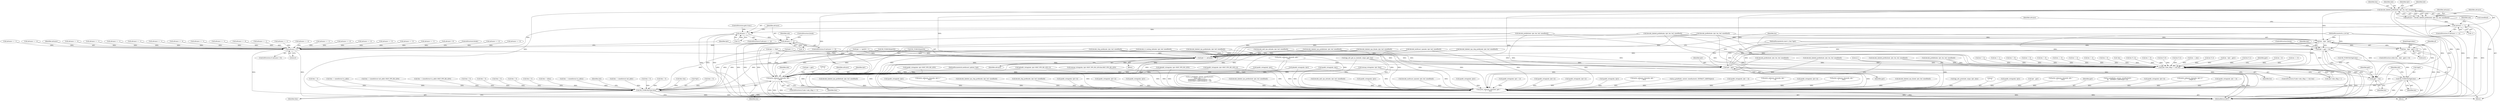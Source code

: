 digraph "0_tcpdump_50a44b6b8e4f7c127440dbd4239cf571945cc1e7@pointer" {
"1001224" [label="(Call,decode_labeled_prefix4(ndo, tptr, len, buf, sizeof(buf)))"];
"1001168" [label="(Call,len - (tptr - pptr))"];
"1001167" [label="(Call,len - (tptr - pptr) > 0)"];
"1001625" [label="(Call,tptr = pptr + len)"];
"1001636" [label="(Call,tptr += advance)"];
"1001170" [label="(Call,tptr - pptr)"];
"1001617" [label="(Call,print_unknown_data(ndo, tptr, \"\n\t    \", tlen))"];
"1001599" [label="(Call,ND_TCHECK2(*tptr,tlen))"];
"1002905" [label="(Call,print_unknown_data(ndo, pptr, \"\n\t    \", len))"];
"1001627" [label="(Call,pptr + len)"];
"1002893" [label="(Call,ndo->ndo_vflag > 1 && len)"];
"1002901" [label="(Call,ND_TCHECK2(*pptr,len))"];
"1001222" [label="(Call,advance = decode_labeled_prefix4(ndo, tptr, len, buf, sizeof(buf)))"];
"1001232" [label="(Call,advance == -1)"];
"1001242" [label="(Call,advance == -2)"];
"1001249" [label="(Call,advance == -3)"];
"1001632" [label="(Call,advance < 0)"];
"1001635" [label="(ControlStructure,break;)"];
"1001619" [label="(Identifier,tptr)"];
"1000939" [label="(Call,tlen = 0)"];
"1000914" [label="(Call,tlen -= (sizeof(struct in6_addr)+BGP_VPN_RD_LEN))"];
"1001223" [label="(Identifier,advance)"];
"1001257" [label="(Identifier,ndo)"];
"1000767" [label="(Call,ipaddr_string(ndo, tptr))"];
"1000180" [label="(Call,len % 2)"];
"1000142" [label="(Call,tptr = pptr)"];
"1002900" [label="(Block,)"];
"1001222" [label="(Call,advance = decode_labeled_prefix4(ndo, tptr, len, buf, sizeof(buf)))"];
"1001625" [label="(Call,tptr = pptr + len)"];
"1002903" [label="(Identifier,pptr)"];
"1000153" [label="(Call,len != 1)"];
"1001242" [label="(Call,advance == -2)"];
"1002796" [label="(Call,bgp_attr_print(ndo, atype, tptr, alen))"];
"1002908" [label="(Literal,\"\n\t    \")"];
"1002902" [label="(Call,*pptr)"];
"1001167" [label="(Call,len - (tptr - pptr) > 0)"];
"1000909" [label="(Call,ip6addr_string(ndo, tptr+BGP_VPN_RD_LEN))"];
"1000845" [label="(Call,tlen = 0)"];
"1002288" [label="(Call,ipaddr_string(ndo, tptr+2))"];
"1002540" [label="(Call,ipaddr_string(ndo, tptr))"];
"1000258" [label="(Call,as_printf(ndo, astostr, sizeof(astostr),\n\t\t\t\tas_size == 2 ?\n\t\t\t\tEXTRACT_16BITS(&tptr[2 + i]) :\n\t\t\t\tEXTRACT_32BITS(&tptr[2 + i])))"];
"1001790" [label="(Call,decode_labeled_vpn_prefix4(ndo, tptr, buf, sizeof(buf)))"];
"1001536" [label="(Call,decode_clnp_prefix(ndo, tptr, buf, sizeof(buf)))"];
"1002806" [label="(Call,len -= alen)"];
"1002030" [label="(Call,decode_mdt_vpn_nlri(ndo, tptr, buf, sizeof(buf)))"];
"1001623" [label="(Identifier,advance)"];
"1000471" [label="(Call,len % 4)"];
"1001694" [label="(Call,len - (tptr - pptr))"];
"1000331" [label="(Call,ipaddr_string(ndo, tptr))"];
"1001153" [label="(Call,tptr += tptr[0] + 1)"];
"1000861" [label="(Call,ip6addr_string(ndo, tptr))"];
"1001521" [label="(Call,advance == -2)"];
"1001511" [label="(Call,advance == -1)"];
"1001621" [label="(Identifier,tlen)"];
"1001141" [label="(Call,ND_TCHECK(tptr[0]))"];
"1000145" [label="(Call,tlen=len)"];
"1001600" [label="(Call,*tptr)"];
"1002870" [label="(Call,ND_TCHECK2(*pptr,len))"];
"1001367" [label="(Call,advance == -1)"];
"1001192" [label="(Call,advance == -1)"];
"1002062" [label="(Call,decode_multicast_vpn(ndo, tptr, buf, sizeof(buf)))"];
"1000567" [label="(Call,ipaddr_string(ndo, tptr))"];
"1000751" [label="(Call,tlen = 0)"];
"1001271" [label="(Call,advance == -1)"];
"1001224" [label="(Call,decode_labeled_prefix4(ndo, tptr, len, buf, sizeof(buf)))"];
"1001111" [label="(Call,tptr += tlen)"];
"1001617" [label="(Call,print_unknown_data(ndo, tptr, \"\n\t    \", tlen))"];
"1001618" [label="(Identifier,ndo)"];
"1001018" [label="(Call,isonsap_string(ndo, tptr+BGP_VPN_RD_LEN,tlen-BGP_VPN_RD_LEN))"];
"1001392" [label="(Call,decode_prefix6(ndo, tptr, len, buf, sizeof(buf)))"];
"1001638" [label="(Identifier,advance)"];
"1001227" [label="(Identifier,len)"];
"1002669" [label="(Call,len -=4)"];
"1001504" [label="(Call,decode_labeled_vpn_l2(ndo, tptr, buf, sizeof(buf)))"];
"1001231" [label="(ControlStructure,if (advance == -1))"];
"1001629" [label="(Identifier,len)"];
"1001114" [label="(Call,ND_TCHECK(tptr[0]))"];
"1001620" [label="(Literal,\"\n\t    \")"];
"1001253" [label="(ControlStructure,break;)"];
"1000391" [label="(Call,len == 6)"];
"1000770" [label="(Call,tlen -= sizeof(struct in_addr))"];
"1001123" [label="(Call,tptr++)"];
"1000955" [label="(Call,ipaddr_string(ndo, tptr))"];
"1001246" [label="(ControlStructure,goto trunc;)"];
"1000408" [label="(Call,ipaddr_string(ndo, tptr + 2))"];
"1001296" [label="(Call,decode_rt_routing_info(ndo, tptr, buf, sizeof(buf)))"];
"1002302" [label="(Call,ipaddr_string(ndo, tptr+2))"];
"1000820" [label="(Call,tlen -= (sizeof(struct in_addr)+BGP_VPN_RD_LEN))"];
"1001249" [label="(Call,advance == -3)"];
"1000312" [label="(Call,len != 4)"];
"1002223" [label="(Call,ipaddr_string(ndo, tptr+2))"];
"1000129" [label="(MethodParameterIn,u_int len)"];
"1001234" [label="(Call,-1)"];
"1001251" [label="(Call,-3)"];
"1001630" [label="(ControlStructure,break;)"];
"1001553" [label="(Call,advance == -2)"];
"1001225" [label="(Identifier,ndo)"];
"1001226" [label="(Identifier,tptr)"];
"1002906" [label="(Identifier,ndo)"];
"1001631" [label="(ControlStructure,if (advance < 0))"];
"1001627" [label="(Call,pptr + len)"];
"1001822" [label="(Call,decode_prefix6(ndo, tptr, len, buf, sizeof(buf)))"];
"1002905" [label="(Call,print_unknown_data(ndo, pptr, \"\n\t    \", len))"];
"1001479" [label="(Call,advance == -1)"];
"1002520" [label="(Call,ipaddr_string(ndo, tptr))"];
"1001264" [label="(Call,decode_labeled_vpn_prefix4(ndo, tptr, buf, sizeof(buf)))"];
"1001360" [label="(Call,decode_mdt_vpn_nlri(ndo, tptr, buf, sizeof(buf)))"];
"1000999" [label="(Call,tlen = 0)"];
"1002899" [label="(Identifier,len)"];
"1001092" [label="(Call,print_unknown_data(ndo, tptr, \"\n\t    \", tlen))"];
"1002893" [label="(Call,ndo->ndo_vflag > 1 && len)"];
"1001543" [label="(Call,advance == -1)"];
"1000984" [label="(Call,tlen = 0)"];
"1001710" [label="(Call,decode_prefix4(ndo, tptr, len, buf, sizeof(buf)))"];
"1000376" [label="(Call,len != 8)"];
"1002659" [label="(Call,as_printf(ndo, astostr, sizeof(astostr), EXTRACT_32BITS(tptr)))"];
"1000128" [label="(MethodParameterIn,const u_char *pptr)"];
"1001068" [label="(Call,tlen = 0)"];
"1000126" [label="(MethodParameterIn,netdissect_options *ndo)"];
"1000463" [label="(Call,ipaddr_string(ndo, tptr + 4))"];
"1001228" [label="(Identifier,buf)"];
"1001585" [label="(Call,advance == -2)"];
"1001400" [label="(Call,advance == -1)"];
"1001636" [label="(Call,tptr += advance)"];
"1001238" [label="(Identifier,ndo)"];
"1001171" [label="(Identifier,tptr)"];
"1002382" [label="(Call,print_unknown_data(ndo, tptr, \"\n\t      \", 8))"];
"1001250" [label="(Identifier,advance)"];
"1002465" [label="(Call,ipaddr_string(ndo, tptr+4))"];
"1001244" [label="(Call,-2)"];
"1000682" [label="(Call,print_unknown_data(ndo, tptr, \"\n\t    \", tlen))"];
"1001862" [label="(Call,decode_labeled_prefix6(ndo, tptr, len, buf, sizeof(buf)))"];
"1002911" [label="(Literal,1)"];
"1001169" [label="(Identifier,len)"];
"1002901" [label="(Call,ND_TCHECK2(*pptr,len))"];
"1000362" [label="(Call,len != 0)"];
"1001472" [label="(Call,decode_labeled_vpn_prefix6(ndo, tptr, buf, sizeof(buf)))"];
"1001440" [label="(Call,advance == -1)"];
"1000373" [label="(Call,len != 6)"];
"1001233" [label="(Identifier,advance)"];
"1001174" [label="(Block,)"];
"1001038" [label="(Call,ipaddr_string(ndo, tptr+BGP_VPN_RD_LEN+4))"];
"1001173" [label="(Literal,0)"];
"1001281" [label="(Call,advance == -2)"];
"1002886" [label="(Call,print_unknown_data(ndo, pptr, \"\n\t    \", len))"];
"1001166" [label="(ControlStructure,while (len - (tptr - pptr) > 0))"];
"1001934" [label="(Call,decode_labeled_vpn_l2(ndo, tptr, buf, sizeof(buf)))"];
"1000793" [label="(Call,tlen = 0)"];
"1000977" [label="(Call,isonsap_string(ndo, tptr, tlen))"];
"1001575" [label="(Call,advance == -1)"];
"1000598" [label="(Call,ipaddr_string(ndo, tptr))"];
"1001313" [label="(Call,advance == -2)"];
"1001345" [label="(Call,advance == -2)"];
"1001172" [label="(Identifier,pptr)"];
"1001229" [label="(Call,sizeof(buf))"];
"1001696" [label="(Call,tptr - pptr)"];
"1002556" [label="(Call,print_unknown_data(ndo, tptr, \"\n\t      \", tlen))"];
"1002907" [label="(Identifier,pptr)"];
"1001457" [label="(Call,advance == -3)"];
"1002241" [label="(Call,as_printf(ndo, astostr, sizeof(astostr),\n\t\t\t    EXTRACT_32BITS(tptr+2)))"];
"1001209" [label="(Call,advance == -3)"];
"1000718" [label="(Call,tlen > 0)"];
"1002813" [label="(Call,len == 0)"];
"1001602" [label="(Identifier,tlen)"];
"1002915" [label="(MethodReturn,RET)"];
"1001639" [label="(JumpTarget,done:)"];
"1002486" [label="(Call,ipaddr_string(ndo, tptr+4))"];
"1001328" [label="(Call,decode_multicast_vpn(ndo, tptr, buf, sizeof(buf)))"];
"1001628" [label="(Identifier,pptr)"];
"1001599" [label="(Call,ND_TCHECK2(*tptr,tlen))"];
"1000548" [label="(Call,len != 4)"];
"1001303" [label="(Call,advance == -1)"];
"1000701" [label="(Call,tlen = nhlen)"];
"1000338" [label="(Call,len != 4)"];
"1002627" [label="(Call,print_unknown_data(ndo, tptr+3,\"\n\t      \", length-3))"];
"1000815" [label="(Call,ipaddr_string(ndo, tptr+BGP_VPN_RD_LEN))"];
"1002830" [label="(Call,len > 0)"];
"1000428" [label="(Call,ipaddr_string(ndo, tptr + 4))"];
"1000190" [label="(Call,!len)"];
"1001241" [label="(ControlStructure,if (advance == -2))"];
"1001902" [label="(Call,decode_labeled_vpn_prefix6(ndo, tptr, buf, sizeof(buf)))"];
"1001178" [label="(Identifier,af)"];
"1001750" [label="(Call,decode_labeled_prefix4(ndo, tptr, len, buf, sizeof(buf)))"];
"1001622" [label="(Call,advance = 0)"];
"1002904" [label="(Identifier,len)"];
"1002816" [label="(Call,len % 12)"];
"1000200" [label="(Call,bgp_attr_get_as_size(ndo, atype, pptr, len))"];
"1001637" [label="(Identifier,tptr)"];
"1002503" [label="(Call,ipaddr_string(ndo, tptr))"];
"1000436" [label="(Call,len != 8)"];
"1002140" [label="(Call,len % 8)"];
"1001170" [label="(Call,tptr - pptr)"];
"1001058" [label="(Call,ip6addr_string(ndo, tptr+BGP_VPN_RD_LEN+3))"];
"1001232" [label="(Call,advance == -1)"];
"1000958" [label="(Call,tlen -= (sizeof(struct in_addr)))"];
"1001605" [label="(Identifier,ndo)"];
"1001489" [label="(Call,advance == -2)"];
"1001568" [label="(Call,decode_labeled_vpn_clnp_prefix(ndo, tptr, buf, sizeof(buf)))"];
"1002113" [label="(Call,print_unknown_data(ndo, tptr-3, \"\n\t    \", tlen))"];
"1001417" [label="(Call,advance == -3)"];
"1002909" [label="(Identifier,len)"];
"1000864" [label="(Call,tlen -= sizeof(struct in6_addr))"];
"1001611" [label="(ControlStructure,if (ndo->ndo_vflag <= 1))"];
"1001634" [label="(Literal,0)"];
"1000573" [label="(Call,len % 4)"];
"1001998" [label="(Call,decode_labeled_vpn_clnp_prefix(ndo, tptr, buf, sizeof(buf)))"];
"1001168" [label="(Call,len - (tptr - pptr))"];
"1001335" [label="(Call,advance == -1)"];
"1001377" [label="(Call,advance == -2)"];
"1001432" [label="(Call,decode_labeled_prefix6(ndo, tptr, len, buf, sizeof(buf)))"];
"1001966" [label="(Call,decode_clnp_prefix(ndo, tptr, buf, sizeof(buf)))"];
"1002207" [label="(Call,ipaddr_string(ndo, tptr+4))"];
"1001626" [label="(Identifier,tptr)"];
"1001243" [label="(Identifier,advance)"];
"1001184" [label="(Call,decode_prefix4(ndo, tptr, len, buf, sizeof(buf)))"];
"1001633" [label="(Identifier,advance)"];
"1001248" [label="(ControlStructure,if (advance == -3))"];
"1001632" [label="(Call,advance < 0)"];
"1002892" [label="(ControlStructure,if (ndo->ndo_vflag > 1 && len))"];
"1000887" [label="(Call,tlen = 0)"];
"1002894" [label="(Call,ndo->ndo_vflag > 1)"];
"1001181" [label="(Block,)"];
"1001224" -> "1001222"  [label="AST: "];
"1001224" -> "1001229"  [label="CFG: "];
"1001225" -> "1001224"  [label="AST: "];
"1001226" -> "1001224"  [label="AST: "];
"1001227" -> "1001224"  [label="AST: "];
"1001228" -> "1001224"  [label="AST: "];
"1001229" -> "1001224"  [label="AST: "];
"1001222" -> "1001224"  [label="CFG: "];
"1001224" -> "1002915"  [label="DDG: "];
"1001224" -> "1002915"  [label="DDG: "];
"1001224" -> "1002915"  [label="DDG: "];
"1001224" -> "1002915"  [label="DDG: "];
"1001224" -> "1001168"  [label="DDG: "];
"1001224" -> "1001222"  [label="DDG: "];
"1001224" -> "1001222"  [label="DDG: "];
"1001224" -> "1001222"  [label="DDG: "];
"1001224" -> "1001222"  [label="DDG: "];
"1001224" -> "1001617"  [label="DDG: "];
"1001224" -> "1001636"  [label="DDG: "];
"1001224" -> "1002893"  [label="DDG: "];
"1001224" -> "1002905"  [label="DDG: "];
"1001168" -> "1001167"  [label="AST: "];
"1001168" -> "1001170"  [label="CFG: "];
"1001169" -> "1001168"  [label="AST: "];
"1001170" -> "1001168"  [label="AST: "];
"1001173" -> "1001168"  [label="CFG: "];
"1001168" -> "1002915"  [label="DDG: "];
"1001168" -> "1001167"  [label="DDG: "];
"1001168" -> "1001167"  [label="DDG: "];
"1001432" -> "1001168"  [label="DDG: "];
"1001392" -> "1001168"  [label="DDG: "];
"1001184" -> "1001168"  [label="DDG: "];
"1000129" -> "1001168"  [label="DDG: "];
"1001170" -> "1001168"  [label="DDG: "];
"1001170" -> "1001168"  [label="DDG: "];
"1001168" -> "1001625"  [label="DDG: "];
"1001168" -> "1001627"  [label="DDG: "];
"1001168" -> "1002893"  [label="DDG: "];
"1001167" -> "1001166"  [label="AST: "];
"1001167" -> "1001173"  [label="CFG: "];
"1001173" -> "1001167"  [label="AST: "];
"1001178" -> "1001167"  [label="CFG: "];
"1001639" -> "1001167"  [label="CFG: "];
"1001167" -> "1002915"  [label="DDG: "];
"1001167" -> "1002915"  [label="DDG: "];
"1001625" -> "1001181"  [label="AST: "];
"1001625" -> "1001627"  [label="CFG: "];
"1001626" -> "1001625"  [label="AST: "];
"1001627" -> "1001625"  [label="AST: "];
"1001630" -> "1001625"  [label="CFG: "];
"1001625" -> "1002915"  [label="DDG: "];
"1001625" -> "1002915"  [label="DDG: "];
"1001170" -> "1001625"  [label="DDG: "];
"1000128" -> "1001625"  [label="DDG: "];
"1000129" -> "1001625"  [label="DDG: "];
"1001625" -> "1001636"  [label="DDG: "];
"1001636" -> "1001174"  [label="AST: "];
"1001636" -> "1001638"  [label="CFG: "];
"1001637" -> "1001636"  [label="AST: "];
"1001638" -> "1001636"  [label="AST: "];
"1001169" -> "1001636"  [label="CFG: "];
"1001636" -> "1002915"  [label="DDG: "];
"1001636" -> "1001170"  [label="DDG: "];
"1001632" -> "1001636"  [label="DDG: "];
"1001328" -> "1001636"  [label="DDG: "];
"1001472" -> "1001636"  [label="DDG: "];
"1001504" -> "1001636"  [label="DDG: "];
"1001536" -> "1001636"  [label="DDG: "];
"1001392" -> "1001636"  [label="DDG: "];
"1001568" -> "1001636"  [label="DDG: "];
"1001360" -> "1001636"  [label="DDG: "];
"1001184" -> "1001636"  [label="DDG: "];
"1001264" -> "1001636"  [label="DDG: "];
"1001432" -> "1001636"  [label="DDG: "];
"1001296" -> "1001636"  [label="DDG: "];
"1001123" -> "1001636"  [label="DDG: "];
"1001153" -> "1001636"  [label="DDG: "];
"1001141" -> "1001636"  [label="DDG: "];
"1001114" -> "1001636"  [label="DDG: "];
"1001111" -> "1001636"  [label="DDG: "];
"1001170" -> "1001172"  [label="CFG: "];
"1001171" -> "1001170"  [label="AST: "];
"1001172" -> "1001170"  [label="AST: "];
"1001170" -> "1002915"  [label="DDG: "];
"1001170" -> "1002915"  [label="DDG: "];
"1001123" -> "1001170"  [label="DDG: "];
"1001153" -> "1001170"  [label="DDG: "];
"1001141" -> "1001170"  [label="DDG: "];
"1001114" -> "1001170"  [label="DDG: "];
"1001111" -> "1001170"  [label="DDG: "];
"1000128" -> "1001170"  [label="DDG: "];
"1001170" -> "1001617"  [label="DDG: "];
"1001170" -> "1001627"  [label="DDG: "];
"1001170" -> "1002905"  [label="DDG: "];
"1001617" -> "1001611"  [label="AST: "];
"1001617" -> "1001621"  [label="CFG: "];
"1001618" -> "1001617"  [label="AST: "];
"1001619" -> "1001617"  [label="AST: "];
"1001620" -> "1001617"  [label="AST: "];
"1001621" -> "1001617"  [label="AST: "];
"1001623" -> "1001617"  [label="CFG: "];
"1001617" -> "1002915"  [label="DDG: "];
"1001617" -> "1002915"  [label="DDG: "];
"1001617" -> "1002915"  [label="DDG: "];
"1001617" -> "1001599"  [label="DDG: "];
"1001264" -> "1001617"  [label="DDG: "];
"1000815" -> "1001617"  [label="DDG: "];
"1001432" -> "1001617"  [label="DDG: "];
"1001472" -> "1001617"  [label="DDG: "];
"1001536" -> "1001617"  [label="DDG: "];
"1001018" -> "1001617"  [label="DDG: "];
"1000909" -> "1001617"  [label="DDG: "];
"1001504" -> "1001617"  [label="DDG: "];
"1001360" -> "1001617"  [label="DDG: "];
"1001058" -> "1001617"  [label="DDG: "];
"1000977" -> "1001617"  [label="DDG: "];
"1001392" -> "1001617"  [label="DDG: "];
"1001184" -> "1001617"  [label="DDG: "];
"1001328" -> "1001617"  [label="DDG: "];
"1001568" -> "1001617"  [label="DDG: "];
"1001296" -> "1001617"  [label="DDG: "];
"1000861" -> "1001617"  [label="DDG: "];
"1000955" -> "1001617"  [label="DDG: "];
"1000767" -> "1001617"  [label="DDG: "];
"1001038" -> "1001617"  [label="DDG: "];
"1000126" -> "1001617"  [label="DDG: "];
"1000142" -> "1001617"  [label="DDG: "];
"1001123" -> "1001617"  [label="DDG: "];
"1001153" -> "1001617"  [label="DDG: "];
"1001141" -> "1001617"  [label="DDG: "];
"1001114" -> "1001617"  [label="DDG: "];
"1001111" -> "1001617"  [label="DDG: "];
"1001599" -> "1001617"  [label="DDG: "];
"1001617" -> "1002905"  [label="DDG: "];
"1001599" -> "1001181"  [label="AST: "];
"1001599" -> "1001602"  [label="CFG: "];
"1001600" -> "1001599"  [label="AST: "];
"1001602" -> "1001599"  [label="AST: "];
"1001605" -> "1001599"  [label="CFG: "];
"1001599" -> "1002915"  [label="DDG: "];
"1001599" -> "1002915"  [label="DDG: "];
"1001599" -> "1002915"  [label="DDG: "];
"1001123" -> "1001599"  [label="DDG: "];
"1001153" -> "1001599"  [label="DDG: "];
"1001141" -> "1001599"  [label="DDG: "];
"1001114" -> "1001599"  [label="DDG: "];
"1001111" -> "1001599"  [label="DDG: "];
"1000145" -> "1001599"  [label="DDG: "];
"1000864" -> "1001599"  [label="DDG: "];
"1000939" -> "1001599"  [label="DDG: "];
"1000845" -> "1001599"  [label="DDG: "];
"1000793" -> "1001599"  [label="DDG: "];
"1000701" -> "1001599"  [label="DDG: "];
"1000751" -> "1001599"  [label="DDG: "];
"1000887" -> "1001599"  [label="DDG: "];
"1000984" -> "1001599"  [label="DDG: "];
"1000820" -> "1001599"  [label="DDG: "];
"1001068" -> "1001599"  [label="DDG: "];
"1000718" -> "1001599"  [label="DDG: "];
"1000914" -> "1001599"  [label="DDG: "];
"1000958" -> "1001599"  [label="DDG: "];
"1000770" -> "1001599"  [label="DDG: "];
"1000999" -> "1001599"  [label="DDG: "];
"1002905" -> "1002900"  [label="AST: "];
"1002905" -> "1002909"  [label="CFG: "];
"1002906" -> "1002905"  [label="AST: "];
"1002907" -> "1002905"  [label="AST: "];
"1002908" -> "1002905"  [label="AST: "];
"1002909" -> "1002905"  [label="AST: "];
"1002911" -> "1002905"  [label="CFG: "];
"1002905" -> "1002915"  [label="DDG: "];
"1002905" -> "1002915"  [label="DDG: "];
"1002905" -> "1002915"  [label="DDG: "];
"1002905" -> "1002915"  [label="DDG: "];
"1000598" -> "1002905"  [label="DDG: "];
"1000331" -> "1002905"  [label="DDG: "];
"1001018" -> "1002905"  [label="DDG: "];
"1001092" -> "1002905"  [label="DDG: "];
"1000977" -> "1002905"  [label="DDG: "];
"1002886" -> "1002905"  [label="DDG: "];
"1002886" -> "1002905"  [label="DDG: "];
"1001264" -> "1002905"  [label="DDG: "];
"1000258" -> "1002905"  [label="DDG: "];
"1002113" -> "1002905"  [label="DDG: "];
"1002223" -> "1002905"  [label="DDG: "];
"1000815" -> "1002905"  [label="DDG: "];
"1002540" -> "1002905"  [label="DDG: "];
"1001432" -> "1002905"  [label="DDG: "];
"1000200" -> "1002905"  [label="DDG: "];
"1000200" -> "1002905"  [label="DDG: "];
"1001862" -> "1002905"  [label="DDG: "];
"1001392" -> "1002905"  [label="DDG: "];
"1002486" -> "1002905"  [label="DDG: "];
"1001184" -> "1002905"  [label="DDG: "];
"1000567" -> "1002905"  [label="DDG: "];
"1001328" -> "1002905"  [label="DDG: "];
"1000408" -> "1002905"  [label="DDG: "];
"1002241" -> "1002905"  [label="DDG: "];
"1001568" -> "1002905"  [label="DDG: "];
"1000682" -> "1002905"  [label="DDG: "];
"1002465" -> "1002905"  [label="DDG: "];
"1001822" -> "1002905"  [label="DDG: "];
"1001750" -> "1002905"  [label="DDG: "];
"1002627" -> "1002905"  [label="DDG: "];
"1002030" -> "1002905"  [label="DDG: "];
"1001472" -> "1002905"  [label="DDG: "];
"1002382" -> "1002905"  [label="DDG: "];
"1001536" -> "1002905"  [label="DDG: "];
"1002796" -> "1002905"  [label="DDG: "];
"1001934" -> "1002905"  [label="DDG: "];
"1002207" -> "1002905"  [label="DDG: "];
"1001998" -> "1002905"  [label="DDG: "];
"1002062" -> "1002905"  [label="DDG: "];
"1000909" -> "1002905"  [label="DDG: "];
"1000463" -> "1002905"  [label="DDG: "];
"1001504" -> "1002905"  [label="DDG: "];
"1001710" -> "1002905"  [label="DDG: "];
"1001790" -> "1002905"  [label="DDG: "];
"1002288" -> "1002905"  [label="DDG: "];
"1001360" -> "1002905"  [label="DDG: "];
"1001966" -> "1002905"  [label="DDG: "];
"1001902" -> "1002905"  [label="DDG: "];
"1002302" -> "1002905"  [label="DDG: "];
"1001058" -> "1002905"  [label="DDG: "];
"1001296" -> "1002905"  [label="DDG: "];
"1000861" -> "1002905"  [label="DDG: "];
"1000955" -> "1002905"  [label="DDG: "];
"1002520" -> "1002905"  [label="DDG: "];
"1000428" -> "1002905"  [label="DDG: "];
"1000767" -> "1002905"  [label="DDG: "];
"1001038" -> "1002905"  [label="DDG: "];
"1002556" -> "1002905"  [label="DDG: "];
"1002659" -> "1002905"  [label="DDG: "];
"1002503" -> "1002905"  [label="DDG: "];
"1000126" -> "1002905"  [label="DDG: "];
"1001696" -> "1002905"  [label="DDG: "];
"1000128" -> "1002905"  [label="DDG: "];
"1002901" -> "1002905"  [label="DDG: "];
"1000129" -> "1002905"  [label="DDG: "];
"1001627" -> "1001629"  [label="CFG: "];
"1001628" -> "1001627"  [label="AST: "];
"1001629" -> "1001627"  [label="AST: "];
"1001627" -> "1002915"  [label="DDG: "];
"1000128" -> "1001627"  [label="DDG: "];
"1000129" -> "1001627"  [label="DDG: "];
"1002893" -> "1002892"  [label="AST: "];
"1002893" -> "1002894"  [label="CFG: "];
"1002893" -> "1002899"  [label="CFG: "];
"1002894" -> "1002893"  [label="AST: "];
"1002899" -> "1002893"  [label="AST: "];
"1002903" -> "1002893"  [label="CFG: "];
"1002911" -> "1002893"  [label="CFG: "];
"1002893" -> "1002915"  [label="DDG: "];
"1002893" -> "1002915"  [label="DDG: "];
"1002893" -> "1002915"  [label="DDG: "];
"1002894" -> "1002893"  [label="DDG: "];
"1002894" -> "1002893"  [label="DDG: "];
"1000338" -> "1002893"  [label="DDG: "];
"1001694" -> "1002893"  [label="DDG: "];
"1000180" -> "1002893"  [label="DDG: "];
"1000573" -> "1002893"  [label="DDG: "];
"1000153" -> "1002893"  [label="DDG: "];
"1001750" -> "1002893"  [label="DDG: "];
"1002806" -> "1002893"  [label="DDG: "];
"1001392" -> "1002893"  [label="DDG: "];
"1000376" -> "1002893"  [label="DDG: "];
"1001862" -> "1002893"  [label="DDG: "];
"1002830" -> "1002893"  [label="DDG: "];
"1000436" -> "1002893"  [label="DDG: "];
"1001822" -> "1002893"  [label="DDG: "];
"1000471" -> "1002893"  [label="DDG: "];
"1000391" -> "1002893"  [label="DDG: "];
"1001710" -> "1002893"  [label="DDG: "];
"1000312" -> "1002893"  [label="DDG: "];
"1002870" -> "1002893"  [label="DDG: "];
"1002813" -> "1002893"  [label="DDG: "];
"1000190" -> "1002893"  [label="DDG: "];
"1001432" -> "1002893"  [label="DDG: "];
"1002886" -> "1002893"  [label="DDG: "];
"1002816" -> "1002893"  [label="DDG: "];
"1002140" -> "1002893"  [label="DDG: "];
"1000373" -> "1002893"  [label="DDG: "];
"1000548" -> "1002893"  [label="DDG: "];
"1002669" -> "1002893"  [label="DDG: "];
"1000362" -> "1002893"  [label="DDG: "];
"1001184" -> "1002893"  [label="DDG: "];
"1000129" -> "1002893"  [label="DDG: "];
"1000200" -> "1002893"  [label="DDG: "];
"1002893" -> "1002901"  [label="DDG: "];
"1002901" -> "1002900"  [label="AST: "];
"1002901" -> "1002904"  [label="CFG: "];
"1002902" -> "1002901"  [label="AST: "];
"1002904" -> "1002901"  [label="AST: "];
"1002906" -> "1002901"  [label="CFG: "];
"1002901" -> "1002915"  [label="DDG: "];
"1002901" -> "1002915"  [label="DDG: "];
"1002870" -> "1002901"  [label="DDG: "];
"1000129" -> "1002901"  [label="DDG: "];
"1001222" -> "1001181"  [label="AST: "];
"1001223" -> "1001222"  [label="AST: "];
"1001233" -> "1001222"  [label="CFG: "];
"1001222" -> "1002915"  [label="DDG: "];
"1001222" -> "1001232"  [label="DDG: "];
"1001232" -> "1001231"  [label="AST: "];
"1001232" -> "1001234"  [label="CFG: "];
"1001233" -> "1001232"  [label="AST: "];
"1001234" -> "1001232"  [label="AST: "];
"1001238" -> "1001232"  [label="CFG: "];
"1001243" -> "1001232"  [label="CFG: "];
"1001232" -> "1002915"  [label="DDG: "];
"1001232" -> "1002915"  [label="DDG: "];
"1001232" -> "1002915"  [label="DDG: "];
"1001234" -> "1001232"  [label="DDG: "];
"1001232" -> "1001242"  [label="DDG: "];
"1001232" -> "1001632"  [label="DDG: "];
"1001242" -> "1001241"  [label="AST: "];
"1001242" -> "1001244"  [label="CFG: "];
"1001243" -> "1001242"  [label="AST: "];
"1001244" -> "1001242"  [label="AST: "];
"1001246" -> "1001242"  [label="CFG: "];
"1001250" -> "1001242"  [label="CFG: "];
"1001242" -> "1002915"  [label="DDG: "];
"1001242" -> "1002915"  [label="DDG: "];
"1001242" -> "1002915"  [label="DDG: "];
"1001244" -> "1001242"  [label="DDG: "];
"1001242" -> "1001249"  [label="DDG: "];
"1001249" -> "1001248"  [label="AST: "];
"1001249" -> "1001251"  [label="CFG: "];
"1001250" -> "1001249"  [label="AST: "];
"1001251" -> "1001249"  [label="AST: "];
"1001253" -> "1001249"  [label="CFG: "];
"1001257" -> "1001249"  [label="CFG: "];
"1001249" -> "1002915"  [label="DDG: "];
"1001249" -> "1002915"  [label="DDG: "];
"1001249" -> "1002915"  [label="DDG: "];
"1001251" -> "1001249"  [label="DDG: "];
"1001249" -> "1001632"  [label="DDG: "];
"1001632" -> "1001631"  [label="AST: "];
"1001632" -> "1001634"  [label="CFG: "];
"1001633" -> "1001632"  [label="AST: "];
"1001634" -> "1001632"  [label="AST: "];
"1001635" -> "1001632"  [label="CFG: "];
"1001637" -> "1001632"  [label="CFG: "];
"1001632" -> "1002915"  [label="DDG: "];
"1001632" -> "1002915"  [label="DDG: "];
"1001511" -> "1001632"  [label="DDG: "];
"1001521" -> "1001632"  [label="DDG: "];
"1001575" -> "1001632"  [label="DDG: "];
"1001367" -> "1001632"  [label="DDG: "];
"1001622" -> "1001632"  [label="DDG: "];
"1001543" -> "1001632"  [label="DDG: "];
"1001271" -> "1001632"  [label="DDG: "];
"1001479" -> "1001632"  [label="DDG: "];
"1001417" -> "1001632"  [label="DDG: "];
"1001457" -> "1001632"  [label="DDG: "];
"1001553" -> "1001632"  [label="DDG: "];
"1001345" -> "1001632"  [label="DDG: "];
"1001303" -> "1001632"  [label="DDG: "];
"1001281" -> "1001632"  [label="DDG: "];
"1001335" -> "1001632"  [label="DDG: "];
"1001585" -> "1001632"  [label="DDG: "];
"1001313" -> "1001632"  [label="DDG: "];
"1001400" -> "1001632"  [label="DDG: "];
"1001489" -> "1001632"  [label="DDG: "];
"1001377" -> "1001632"  [label="DDG: "];
"1001192" -> "1001632"  [label="DDG: "];
"1001209" -> "1001632"  [label="DDG: "];
"1001440" -> "1001632"  [label="DDG: "];
}
